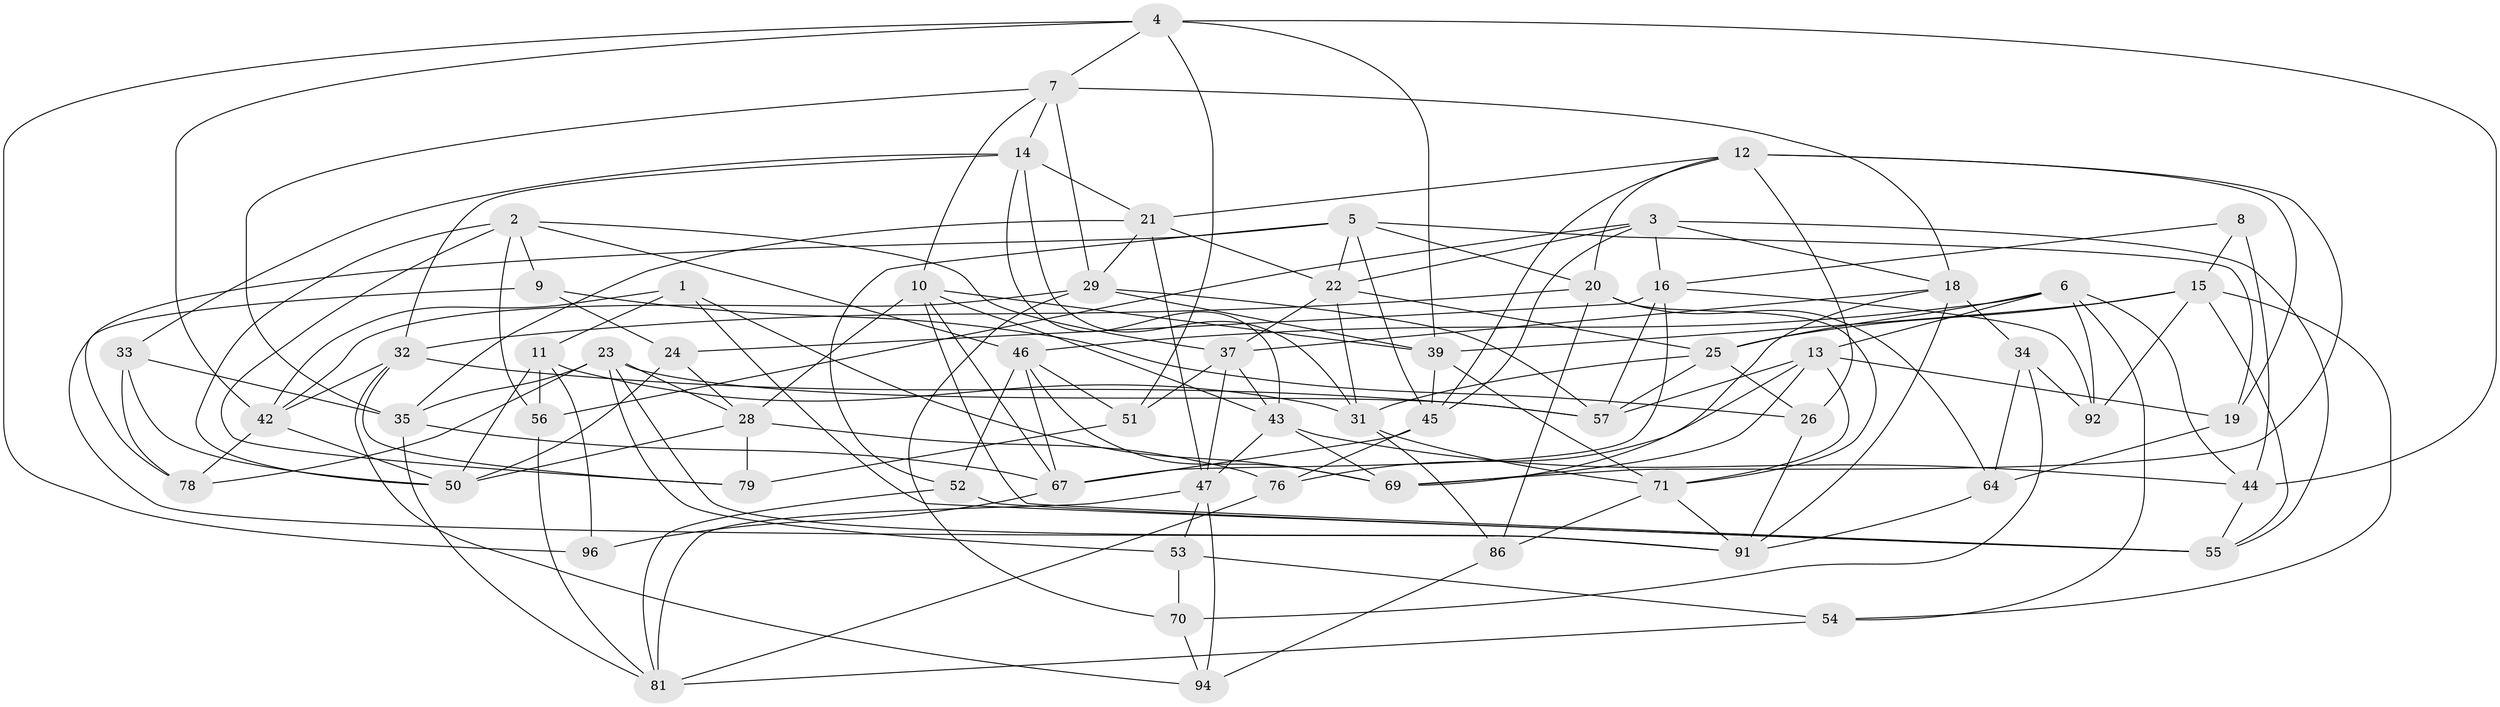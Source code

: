 // Generated by graph-tools (version 1.1) at 2025/24/03/03/25 07:24:27]
// undirected, 62 vertices, 162 edges
graph export_dot {
graph [start="1"]
  node [color=gray90,style=filled];
  1;
  2 [super="+83"];
  3 [super="+58"];
  4 [super="+49"];
  5 [super="+40"];
  6 [super="+74"];
  7 [super="+17"];
  8;
  9;
  10 [super="+61"];
  11 [super="+27"];
  12 [super="+89"];
  13 [super="+75"];
  14 [super="+66"];
  15 [super="+30"];
  16 [super="+38"];
  18 [super="+68"];
  19;
  20 [super="+36"];
  21 [super="+65"];
  22 [super="+62"];
  23 [super="+73"];
  24;
  25 [super="+101"];
  26;
  28 [super="+88"];
  29 [super="+98"];
  31 [super="+72"];
  32 [super="+41"];
  33;
  34;
  35 [super="+63"];
  37 [super="+59"];
  39 [super="+77"];
  42 [super="+80"];
  43 [super="+87"];
  44 [super="+97"];
  45 [super="+102"];
  46 [super="+48"];
  47 [super="+95"];
  50 [super="+60"];
  51;
  52;
  53;
  54;
  55 [super="+82"];
  56;
  57 [super="+85"];
  64;
  67 [super="+100"];
  69 [super="+99"];
  70;
  71 [super="+90"];
  76;
  78;
  79;
  81 [super="+84"];
  86;
  91 [super="+93"];
  92;
  94;
  96;
  1 -- 42;
  1 -- 55;
  1 -- 11;
  1 -- 69;
  2 -- 56;
  2 -- 79;
  2 -- 9;
  2 -- 50;
  2 -- 46;
  2 -- 37;
  3 -- 16;
  3 -- 18;
  3 -- 55;
  3 -- 56;
  3 -- 45;
  3 -- 22;
  4 -- 96;
  4 -- 51;
  4 -- 42;
  4 -- 39;
  4 -- 44;
  4 -- 7;
  5 -- 78;
  5 -- 45;
  5 -- 19;
  5 -- 20;
  5 -- 52;
  5 -- 22;
  6 -- 92;
  6 -- 54;
  6 -- 46;
  6 -- 25;
  6 -- 44;
  6 -- 13;
  7 -- 14;
  7 -- 10;
  7 -- 35;
  7 -- 29;
  7 -- 18;
  8 -- 44 [weight=2];
  8 -- 15;
  8 -- 16;
  9 -- 26;
  9 -- 24;
  9 -- 91;
  10 -- 43;
  10 -- 28;
  10 -- 67;
  10 -- 39;
  10 -- 55;
  11 -- 96 [weight=2];
  11 -- 56;
  11 -- 50;
  11 -- 31;
  12 -- 19;
  12 -- 26;
  12 -- 45;
  12 -- 20;
  12 -- 21;
  12 -- 69;
  13 -- 57;
  13 -- 71;
  13 -- 19;
  13 -- 76;
  13 -- 69;
  14 -- 32;
  14 -- 33;
  14 -- 43;
  14 -- 31;
  14 -- 21;
  15 -- 25;
  15 -- 39;
  15 -- 92;
  15 -- 55;
  15 -- 54;
  16 -- 24;
  16 -- 92;
  16 -- 67;
  16 -- 57;
  18 -- 37;
  18 -- 91;
  18 -- 34;
  18 -- 69;
  19 -- 64;
  20 -- 64;
  20 -- 86;
  20 -- 71;
  20 -- 32;
  21 -- 35;
  21 -- 22;
  21 -- 47;
  21 -- 29;
  22 -- 25;
  22 -- 37;
  22 -- 31;
  23 -- 35;
  23 -- 78;
  23 -- 91;
  23 -- 28;
  23 -- 53;
  23 -- 57;
  24 -- 28;
  24 -- 50;
  25 -- 26;
  25 -- 57;
  25 -- 31;
  26 -- 91;
  28 -- 50;
  28 -- 76;
  28 -- 79;
  29 -- 70;
  29 -- 42;
  29 -- 39;
  29 -- 57;
  31 -- 86;
  31 -- 71;
  32 -- 42;
  32 -- 57;
  32 -- 94;
  32 -- 79;
  33 -- 78;
  33 -- 35;
  33 -- 50;
  34 -- 92;
  34 -- 64;
  34 -- 70;
  35 -- 67;
  35 -- 81;
  37 -- 47;
  37 -- 43;
  37 -- 51;
  39 -- 45;
  39 -- 71;
  42 -- 50;
  42 -- 78;
  43 -- 44;
  43 -- 69;
  43 -- 47;
  44 -- 55;
  45 -- 76;
  45 -- 67;
  46 -- 67;
  46 -- 51;
  46 -- 52;
  46 -- 69;
  47 -- 81;
  47 -- 53;
  47 -- 94;
  51 -- 79;
  52 -- 81;
  52 -- 55;
  53 -- 54;
  53 -- 70;
  54 -- 81;
  56 -- 81;
  64 -- 91;
  67 -- 96;
  70 -- 94;
  71 -- 86;
  71 -- 91;
  76 -- 81;
  86 -- 94;
}
